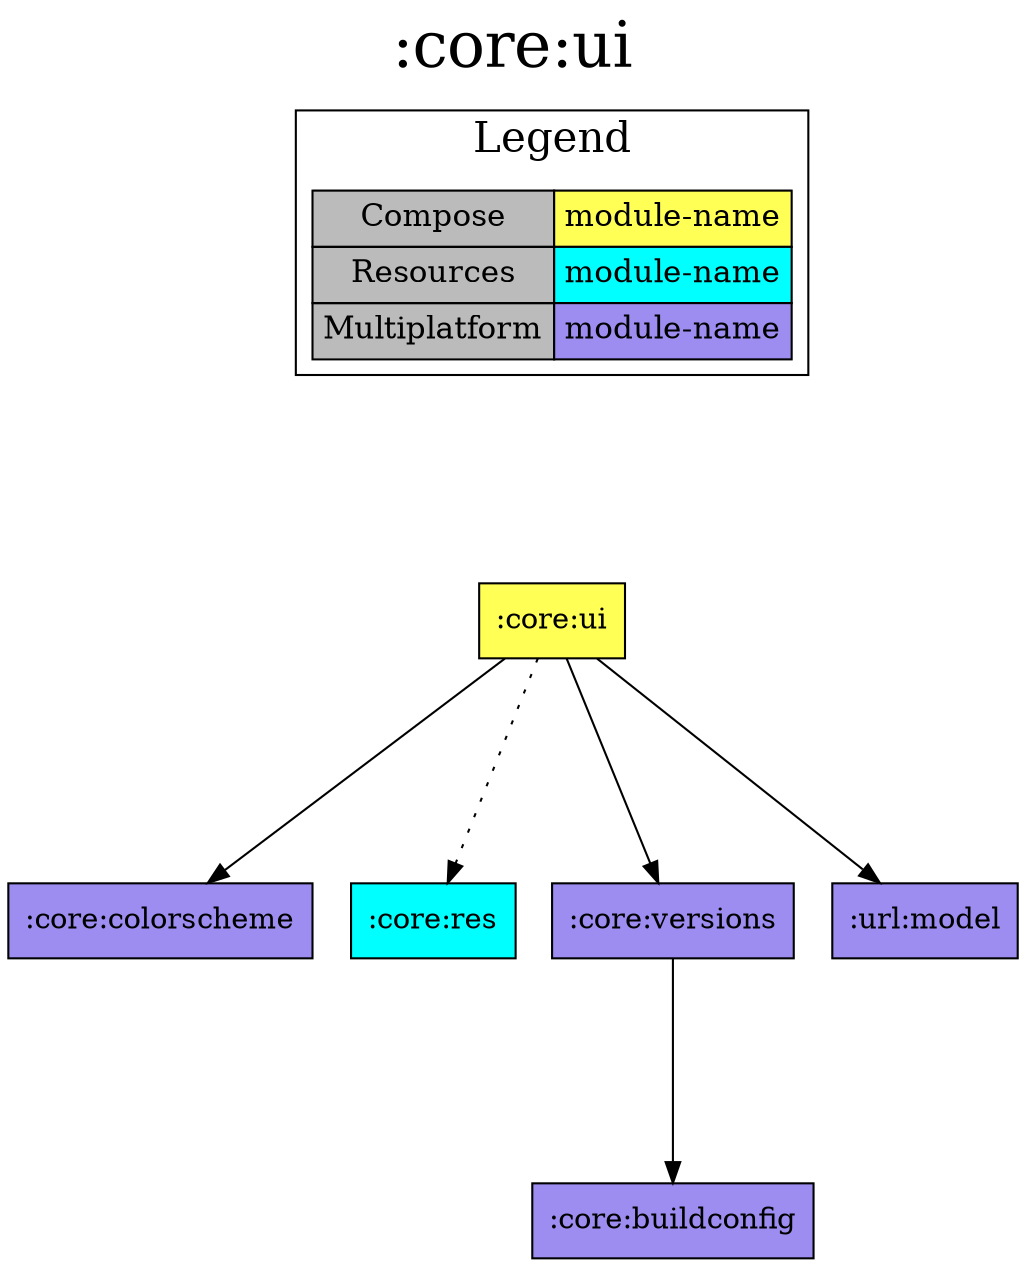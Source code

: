 digraph {
edge ["dir"="forward"]
graph ["dpi"="100","label"=":core:ui","labelloc"="t","fontsize"="30","ranksep"="1.5","rankdir"="TB"]
node ["style"="filled"]
":core:buildconfig" ["fillcolor"="#9D8DF1","shape"="box"]
":core:colorscheme" ["fillcolor"="#9D8DF1","shape"="box"]
":core:res" ["fillcolor"="#00FFFF","shape"="box"]
":core:ui" ["fillcolor"="#FFFF55","shape"="box"]
":core:versions" ["fillcolor"="#9D8DF1","shape"="box"]
":url:model" ["fillcolor"="#9D8DF1","shape"="box"]
{
edge ["dir"="none"]
graph ["rank"="same"]
}
":core:ui" -> ":core:colorscheme"
":core:ui" -> ":core:res" ["style"="dotted"]
":core:ui" -> ":core:versions"
":core:ui" -> ":url:model"
":core:versions" -> ":core:buildconfig"
subgraph "cluster_legend" {
edge ["dir"="none"]
graph ["label"="Legend","fontsize"="20"]
"Legend" ["style"="filled","fillcolor"="#bbbbbb","shape"="none","margin"="0","fontsize"="15","label"=<
<TABLE BORDER="0" CELLBORDER="1" CELLSPACING="0" CELLPADDING="4">
<TR><TD>Compose</TD><TD BGCOLOR="#FFFF55">module-name</TD></TR>
<TR><TD>Resources</TD><TD BGCOLOR="#00FFFF">module-name</TD></TR>
<TR><TD>Multiplatform</TD><TD BGCOLOR="#9D8DF1">module-name</TD></TR>
</TABLE>
>]
} -> ":core:ui" ["style"="invis"]
}
